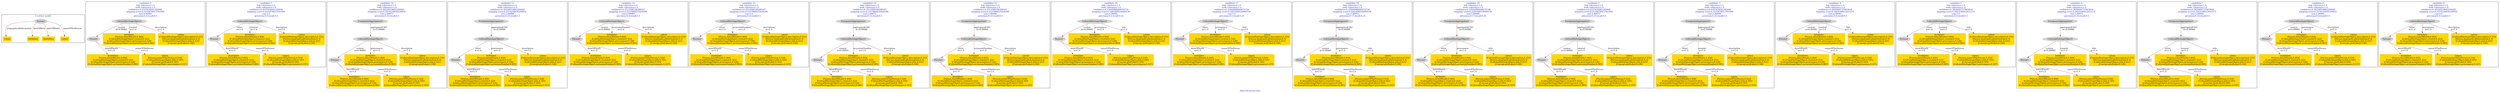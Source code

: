 digraph n0 {
fontcolor="blue"
remincross="true"
label="s09-s-18-artists.json"
subgraph cluster_0 {
label="1-correct model"
n2[style="filled",color="white",fillcolor="lightgray",label="Person1"];
n3[shape="plaintext",style="filled",fillcolor="gold",label="values"];
n4[shape="plaintext",style="filled",fillcolor="gold",label="birthDate"];
n5[shape="plaintext",style="filled",fillcolor="gold",label="deathDate"];
n6[shape="plaintext",style="filled",fillcolor="gold",label="values"];
}
subgraph cluster_1 {
label="candidate 0\nlink coherence:1.0\nnode coherence:1.0\nconfidence:0.4107634041285846\nmapping score:0.5535878013761949\ncost:4.99985\n-precision:0.4-recall:0.5"
n8[style="filled",color="white",fillcolor="lightgray",label="CulturalHeritageObject1"];
n9[style="filled",color="white",fillcolor="lightgray",label="Person1"];
n10[shape="plaintext",style="filled",fillcolor="gold",label="birthDate\n[Person,dateOfDeath,0.464]\n[CulturalHeritageObject,created,0.322]\n[CulturalHeritageObject,provenance,0.128]\n[CulturalHeritageObject,accessionNumber,0.085]"];
n11[shape="plaintext",style="filled",fillcolor="gold",label="deathDate\n[Person,dateOfDeath,0.464]\n[CulturalHeritageObject,created,0.322]\n[CulturalHeritageObject,provenance,0.128]\n[CulturalHeritageObject,accessionNumber,0.085]"];
n12[shape="plaintext",style="filled",fillcolor="gold",label="values\n[Person,nameOfThePerson,0.524]\n[CulturalHeritageObject,title,0.185]\n[Concept,prefLabel,0.185]\n[CulturalHeritageObject,provenance,0.107]"];
n13[shape="plaintext",style="filled",fillcolor="gold",label="values\n[CulturalHeritageObject,description,0.333]\n[Person,biographicalInformation,0.3]\n[CulturalHeritageObject,title,0.221]\n[Concept,prefLabel,0.146]"];
}
subgraph cluster_2 {
label="candidate 1\nlink coherence:1.0\nnode coherence:1.0\nconfidence:0.4107634041285846\nmapping score:0.5535878013761949\ncost:5.0\n-precision:0.4-recall:0.5"
n15[style="filled",color="white",fillcolor="lightgray",label="CulturalHeritageObject1"];
n16[style="filled",color="white",fillcolor="lightgray",label="Person2"];
n17[shape="plaintext",style="filled",fillcolor="gold",label="birthDate\n[Person,dateOfDeath,0.464]\n[CulturalHeritageObject,created,0.322]\n[CulturalHeritageObject,provenance,0.128]\n[CulturalHeritageObject,accessionNumber,0.085]"];
n18[shape="plaintext",style="filled",fillcolor="gold",label="deathDate\n[Person,dateOfDeath,0.464]\n[CulturalHeritageObject,created,0.322]\n[CulturalHeritageObject,provenance,0.128]\n[CulturalHeritageObject,accessionNumber,0.085]"];
n19[shape="plaintext",style="filled",fillcolor="gold",label="values\n[CulturalHeritageObject,description,0.333]\n[Person,biographicalInformation,0.3]\n[CulturalHeritageObject,title,0.221]\n[Concept,prefLabel,0.146]"];
n20[shape="plaintext",style="filled",fillcolor="gold",label="values\n[Person,nameOfThePerson,0.524]\n[CulturalHeritageObject,title,0.185]\n[Concept,prefLabel,0.185]\n[CulturalHeritageObject,provenance,0.107]"];
}
subgraph cluster_3 {
label="candidate 10\nlink coherence:1.0\nnode coherence:1.0\nconfidence:0.36226919683294945\nmapping score:0.5374230656109832\ncost:5.99973\n-precision:0.33-recall:0.5"
n22[style="filled",color="white",fillcolor="lightgray",label="CulturalHeritageObject1"];
n23[style="filled",color="white",fillcolor="lightgray",label="Person1"];
n24[style="filled",color="white",fillcolor="lightgray",label="EuropeanaAggregation1"];
n25[shape="plaintext",style="filled",fillcolor="gold",label="birthDate\n[Person,dateOfDeath,0.464]\n[CulturalHeritageObject,created,0.322]\n[CulturalHeritageObject,provenance,0.128]\n[CulturalHeritageObject,accessionNumber,0.085]"];
n26[shape="plaintext",style="filled",fillcolor="gold",label="deathDate\n[Person,dateOfDeath,0.464]\n[CulturalHeritageObject,created,0.322]\n[CulturalHeritageObject,provenance,0.128]\n[CulturalHeritageObject,accessionNumber,0.085]"];
n27[shape="plaintext",style="filled",fillcolor="gold",label="values\n[Person,nameOfThePerson,0.524]\n[CulturalHeritageObject,title,0.185]\n[Concept,prefLabel,0.185]\n[CulturalHeritageObject,provenance,0.107]"];
n28[shape="plaintext",style="filled",fillcolor="gold",label="values\n[CulturalHeritageObject,description,0.333]\n[Person,biographicalInformation,0.3]\n[CulturalHeritageObject,title,0.221]\n[Concept,prefLabel,0.146]"];
}
subgraph cluster_4 {
label="candidate 11\nlink coherence:1.0\nnode coherence:1.0\nconfidence:0.36226919683294945\nmapping score:0.5374230656109832\ncost:5.99988\n-precision:0.33-recall:0.5"
n30[style="filled",color="white",fillcolor="lightgray",label="CulturalHeritageObject1"];
n31[style="filled",color="white",fillcolor="lightgray",label="Person2"];
n32[style="filled",color="white",fillcolor="lightgray",label="EuropeanaAggregation1"];
n33[shape="plaintext",style="filled",fillcolor="gold",label="birthDate\n[Person,dateOfDeath,0.464]\n[CulturalHeritageObject,created,0.322]\n[CulturalHeritageObject,provenance,0.128]\n[CulturalHeritageObject,accessionNumber,0.085]"];
n34[shape="plaintext",style="filled",fillcolor="gold",label="deathDate\n[Person,dateOfDeath,0.464]\n[CulturalHeritageObject,created,0.322]\n[CulturalHeritageObject,provenance,0.128]\n[CulturalHeritageObject,accessionNumber,0.085]"];
n35[shape="plaintext",style="filled",fillcolor="gold",label="values\n[CulturalHeritageObject,description,0.333]\n[Person,biographicalInformation,0.3]\n[CulturalHeritageObject,title,0.221]\n[Concept,prefLabel,0.146]"];
n36[shape="plaintext",style="filled",fillcolor="gold",label="values\n[Person,nameOfThePerson,0.524]\n[CulturalHeritageObject,title,0.185]\n[Concept,prefLabel,0.185]\n[CulturalHeritageObject,provenance,0.107]"];
}
subgraph cluster_5 {
label="candidate 12\nlink coherence:1.0\nnode coherence:1.0\nconfidence:0.3513598106288187\nmapping score:0.5337866035429396\ncost:4.99985\n-precision:0.4-recall:0.5"
n38[style="filled",color="white",fillcolor="lightgray",label="CulturalHeritageObject1"];
n39[style="filled",color="white",fillcolor="lightgray",label="Person1"];
n40[shape="plaintext",style="filled",fillcolor="gold",label="birthDate\n[Person,dateOfDeath,0.464]\n[CulturalHeritageObject,created,0.322]\n[CulturalHeritageObject,provenance,0.128]\n[CulturalHeritageObject,accessionNumber,0.085]"];
n41[shape="plaintext",style="filled",fillcolor="gold",label="deathDate\n[Person,dateOfDeath,0.464]\n[CulturalHeritageObject,created,0.322]\n[CulturalHeritageObject,provenance,0.128]\n[CulturalHeritageObject,accessionNumber,0.085]"];
n42[shape="plaintext",style="filled",fillcolor="gold",label="values\n[Person,nameOfThePerson,0.524]\n[CulturalHeritageObject,title,0.185]\n[Concept,prefLabel,0.185]\n[CulturalHeritageObject,provenance,0.107]"];
n43[shape="plaintext",style="filled",fillcolor="gold",label="values\n[CulturalHeritageObject,description,0.333]\n[Person,biographicalInformation,0.3]\n[CulturalHeritageObject,title,0.221]\n[Concept,prefLabel,0.146]"];
}
subgraph cluster_6 {
label="candidate 13\nlink coherence:1.0\nnode coherence:1.0\nconfidence:0.3513598106288187\nmapping score:0.5337866035429396\ncost:5.0\n-precision:0.4-recall:0.5"
n45[style="filled",color="white",fillcolor="lightgray",label="CulturalHeritageObject1"];
n46[style="filled",color="white",fillcolor="lightgray",label="Person2"];
n47[shape="plaintext",style="filled",fillcolor="gold",label="birthDate\n[Person,dateOfDeath,0.464]\n[CulturalHeritageObject,created,0.322]\n[CulturalHeritageObject,provenance,0.128]\n[CulturalHeritageObject,accessionNumber,0.085]"];
n48[shape="plaintext",style="filled",fillcolor="gold",label="deathDate\n[Person,dateOfDeath,0.464]\n[CulturalHeritageObject,created,0.322]\n[CulturalHeritageObject,provenance,0.128]\n[CulturalHeritageObject,accessionNumber,0.085]"];
n49[shape="plaintext",style="filled",fillcolor="gold",label="values\n[CulturalHeritageObject,description,0.333]\n[Person,biographicalInformation,0.3]\n[CulturalHeritageObject,title,0.221]\n[Concept,prefLabel,0.146]"];
n50[shape="plaintext",style="filled",fillcolor="gold",label="values\n[Person,nameOfThePerson,0.524]\n[CulturalHeritageObject,title,0.185]\n[Concept,prefLabel,0.185]\n[CulturalHeritageObject,provenance,0.107]"];
}
subgraph cluster_7 {
label="candidate 14\nlink coherence:1.0\nnode coherence:1.0\nconfidence:0.3513598106288187\nmapping score:0.5337866035429396\ncost:5.99973\n-precision:0.33-recall:0.5"
n52[style="filled",color="white",fillcolor="lightgray",label="CulturalHeritageObject1"];
n53[style="filled",color="white",fillcolor="lightgray",label="Person1"];
n54[style="filled",color="white",fillcolor="lightgray",label="EuropeanaAggregation1"];
n55[shape="plaintext",style="filled",fillcolor="gold",label="birthDate\n[Person,dateOfDeath,0.464]\n[CulturalHeritageObject,created,0.322]\n[CulturalHeritageObject,provenance,0.128]\n[CulturalHeritageObject,accessionNumber,0.085]"];
n56[shape="plaintext",style="filled",fillcolor="gold",label="deathDate\n[Person,dateOfDeath,0.464]\n[CulturalHeritageObject,created,0.322]\n[CulturalHeritageObject,provenance,0.128]\n[CulturalHeritageObject,accessionNumber,0.085]"];
n57[shape="plaintext",style="filled",fillcolor="gold",label="values\n[Person,nameOfThePerson,0.524]\n[CulturalHeritageObject,title,0.185]\n[Concept,prefLabel,0.185]\n[CulturalHeritageObject,provenance,0.107]"];
n58[shape="plaintext",style="filled",fillcolor="gold",label="values\n[CulturalHeritageObject,description,0.333]\n[Person,biographicalInformation,0.3]\n[CulturalHeritageObject,title,0.221]\n[Concept,prefLabel,0.146]"];
}
subgraph cluster_8 {
label="candidate 15\nlink coherence:1.0\nnode coherence:1.0\nconfidence:0.3513598106288187\nmapping score:0.5337866035429396\ncost:5.99988\n-precision:0.33-recall:0.5"
n60[style="filled",color="white",fillcolor="lightgray",label="CulturalHeritageObject1"];
n61[style="filled",color="white",fillcolor="lightgray",label="Person2"];
n62[style="filled",color="white",fillcolor="lightgray",label="EuropeanaAggregation1"];
n63[shape="plaintext",style="filled",fillcolor="gold",label="birthDate\n[Person,dateOfDeath,0.464]\n[CulturalHeritageObject,created,0.322]\n[CulturalHeritageObject,provenance,0.128]\n[CulturalHeritageObject,accessionNumber,0.085]"];
n64[shape="plaintext",style="filled",fillcolor="gold",label="deathDate\n[Person,dateOfDeath,0.464]\n[CulturalHeritageObject,created,0.322]\n[CulturalHeritageObject,provenance,0.128]\n[CulturalHeritageObject,accessionNumber,0.085]"];
n65[shape="plaintext",style="filled",fillcolor="gold",label="values\n[CulturalHeritageObject,description,0.333]\n[Person,biographicalInformation,0.3]\n[CulturalHeritageObject,title,0.221]\n[Concept,prefLabel,0.146]"];
n66[shape="plaintext",style="filled",fillcolor="gold",label="values\n[Person,nameOfThePerson,0.524]\n[CulturalHeritageObject,title,0.185]\n[Concept,prefLabel,0.185]\n[CulturalHeritageObject,provenance,0.107]"];
}
subgraph cluster_9 {
label="candidate 16\nlink coherence:1.0\nnode coherence:1.0\nconfidence:0.33444986649074726\nmapping score:0.5281499554969158\ncost:4.99985\n-precision:0.2-recall:0.25"
n68[style="filled",color="white",fillcolor="lightgray",label="CulturalHeritageObject1"];
n69[style="filled",color="white",fillcolor="lightgray",label="Person1"];
n70[shape="plaintext",style="filled",fillcolor="gold",label="deathDate\n[Person,dateOfDeath,0.464]\n[CulturalHeritageObject,created,0.322]\n[CulturalHeritageObject,provenance,0.128]\n[CulturalHeritageObject,accessionNumber,0.085]"];
n71[shape="plaintext",style="filled",fillcolor="gold",label="birthDate\n[Person,dateOfDeath,0.464]\n[CulturalHeritageObject,created,0.322]\n[CulturalHeritageObject,provenance,0.128]\n[CulturalHeritageObject,accessionNumber,0.085]"];
n72[shape="plaintext",style="filled",fillcolor="gold",label="values\n[Person,nameOfThePerson,0.524]\n[CulturalHeritageObject,title,0.185]\n[Concept,prefLabel,0.185]\n[CulturalHeritageObject,provenance,0.107]"];
n73[shape="plaintext",style="filled",fillcolor="gold",label="values\n[CulturalHeritageObject,description,0.333]\n[Person,biographicalInformation,0.3]\n[CulturalHeritageObject,title,0.221]\n[Concept,prefLabel,0.146]"];
}
subgraph cluster_10 {
label="candidate 17\nlink coherence:1.0\nnode coherence:1.0\nconfidence:0.33444986649074726\nmapping score:0.5281499554969158\ncost:5.0\n-precision:0.2-recall:0.25"
n75[style="filled",color="white",fillcolor="lightgray",label="CulturalHeritageObject1"];
n76[style="filled",color="white",fillcolor="lightgray",label="Person2"];
n77[shape="plaintext",style="filled",fillcolor="gold",label="deathDate\n[Person,dateOfDeath,0.464]\n[CulturalHeritageObject,created,0.322]\n[CulturalHeritageObject,provenance,0.128]\n[CulturalHeritageObject,accessionNumber,0.085]"];
n78[shape="plaintext",style="filled",fillcolor="gold",label="birthDate\n[Person,dateOfDeath,0.464]\n[CulturalHeritageObject,created,0.322]\n[CulturalHeritageObject,provenance,0.128]\n[CulturalHeritageObject,accessionNumber,0.085]"];
n79[shape="plaintext",style="filled",fillcolor="gold",label="values\n[CulturalHeritageObject,description,0.333]\n[Person,biographicalInformation,0.3]\n[CulturalHeritageObject,title,0.221]\n[Concept,prefLabel,0.146]"];
n80[shape="plaintext",style="filled",fillcolor="gold",label="values\n[Person,nameOfThePerson,0.524]\n[CulturalHeritageObject,title,0.185]\n[Concept,prefLabel,0.185]\n[CulturalHeritageObject,provenance,0.107]"];
}
subgraph cluster_11 {
label="candidate 18\nlink coherence:1.0\nnode coherence:1.0\nconfidence:0.33444986649074726\nmapping score:0.5281499554969158\ncost:5.99973\n-precision:0.17-recall:0.25"
n82[style="filled",color="white",fillcolor="lightgray",label="CulturalHeritageObject1"];
n83[style="filled",color="white",fillcolor="lightgray",label="Person1"];
n84[style="filled",color="white",fillcolor="lightgray",label="EuropeanaAggregation1"];
n85[shape="plaintext",style="filled",fillcolor="gold",label="deathDate\n[Person,dateOfDeath,0.464]\n[CulturalHeritageObject,created,0.322]\n[CulturalHeritageObject,provenance,0.128]\n[CulturalHeritageObject,accessionNumber,0.085]"];
n86[shape="plaintext",style="filled",fillcolor="gold",label="birthDate\n[Person,dateOfDeath,0.464]\n[CulturalHeritageObject,created,0.322]\n[CulturalHeritageObject,provenance,0.128]\n[CulturalHeritageObject,accessionNumber,0.085]"];
n87[shape="plaintext",style="filled",fillcolor="gold",label="values\n[Person,nameOfThePerson,0.524]\n[CulturalHeritageObject,title,0.185]\n[Concept,prefLabel,0.185]\n[CulturalHeritageObject,provenance,0.107]"];
n88[shape="plaintext",style="filled",fillcolor="gold",label="values\n[CulturalHeritageObject,description,0.333]\n[Person,biographicalInformation,0.3]\n[CulturalHeritageObject,title,0.221]\n[Concept,prefLabel,0.146]"];
}
subgraph cluster_12 {
label="candidate 19\nlink coherence:1.0\nnode coherence:1.0\nconfidence:0.33444986649074726\nmapping score:0.5281499554969158\ncost:5.99988\n-precision:0.17-recall:0.25"
n90[style="filled",color="white",fillcolor="lightgray",label="CulturalHeritageObject1"];
n91[style="filled",color="white",fillcolor="lightgray",label="Person2"];
n92[style="filled",color="white",fillcolor="lightgray",label="EuropeanaAggregation1"];
n93[shape="plaintext",style="filled",fillcolor="gold",label="deathDate\n[Person,dateOfDeath,0.464]\n[CulturalHeritageObject,created,0.322]\n[CulturalHeritageObject,provenance,0.128]\n[CulturalHeritageObject,accessionNumber,0.085]"];
n94[shape="plaintext",style="filled",fillcolor="gold",label="birthDate\n[Person,dateOfDeath,0.464]\n[CulturalHeritageObject,created,0.322]\n[CulturalHeritageObject,provenance,0.128]\n[CulturalHeritageObject,accessionNumber,0.085]"];
n95[shape="plaintext",style="filled",fillcolor="gold",label="values\n[CulturalHeritageObject,description,0.333]\n[Person,biographicalInformation,0.3]\n[CulturalHeritageObject,title,0.221]\n[Concept,prefLabel,0.146]"];
n96[shape="plaintext",style="filled",fillcolor="gold",label="values\n[Person,nameOfThePerson,0.524]\n[CulturalHeritageObject,title,0.185]\n[Concept,prefLabel,0.185]\n[CulturalHeritageObject,provenance,0.107]"];
}
subgraph cluster_13 {
label="candidate 2\nlink coherence:1.0\nnode coherence:1.0\nconfidence:0.4107634041285846\nmapping score:0.5535878013761949\ncost:5.99973\n-precision:0.33-recall:0.5"
n98[style="filled",color="white",fillcolor="lightgray",label="CulturalHeritageObject1"];
n99[style="filled",color="white",fillcolor="lightgray",label="Person1"];
n100[style="filled",color="white",fillcolor="lightgray",label="EuropeanaAggregation1"];
n101[shape="plaintext",style="filled",fillcolor="gold",label="birthDate\n[Person,dateOfDeath,0.464]\n[CulturalHeritageObject,created,0.322]\n[CulturalHeritageObject,provenance,0.128]\n[CulturalHeritageObject,accessionNumber,0.085]"];
n102[shape="plaintext",style="filled",fillcolor="gold",label="deathDate\n[Person,dateOfDeath,0.464]\n[CulturalHeritageObject,created,0.322]\n[CulturalHeritageObject,provenance,0.128]\n[CulturalHeritageObject,accessionNumber,0.085]"];
n103[shape="plaintext",style="filled",fillcolor="gold",label="values\n[Person,nameOfThePerson,0.524]\n[CulturalHeritageObject,title,0.185]\n[Concept,prefLabel,0.185]\n[CulturalHeritageObject,provenance,0.107]"];
n104[shape="plaintext",style="filled",fillcolor="gold",label="values\n[CulturalHeritageObject,description,0.333]\n[Person,biographicalInformation,0.3]\n[CulturalHeritageObject,title,0.221]\n[Concept,prefLabel,0.146]"];
}
subgraph cluster_14 {
label="candidate 3\nlink coherence:1.0\nnode coherence:1.0\nconfidence:0.4107634041285846\nmapping score:0.5535878013761949\ncost:5.99988\n-precision:0.33-recall:0.5"
n106[style="filled",color="white",fillcolor="lightgray",label="CulturalHeritageObject1"];
n107[style="filled",color="white",fillcolor="lightgray",label="Person2"];
n108[style="filled",color="white",fillcolor="lightgray",label="EuropeanaAggregation1"];
n109[shape="plaintext",style="filled",fillcolor="gold",label="birthDate\n[Person,dateOfDeath,0.464]\n[CulturalHeritageObject,created,0.322]\n[CulturalHeritageObject,provenance,0.128]\n[CulturalHeritageObject,accessionNumber,0.085]"];
n110[shape="plaintext",style="filled",fillcolor="gold",label="deathDate\n[Person,dateOfDeath,0.464]\n[CulturalHeritageObject,created,0.322]\n[CulturalHeritageObject,provenance,0.128]\n[CulturalHeritageObject,accessionNumber,0.085]"];
n111[shape="plaintext",style="filled",fillcolor="gold",label="values\n[CulturalHeritageObject,description,0.333]\n[Person,biographicalInformation,0.3]\n[CulturalHeritageObject,title,0.221]\n[Concept,prefLabel,0.146]"];
n112[shape="plaintext",style="filled",fillcolor="gold",label="values\n[Person,nameOfThePerson,0.524]\n[CulturalHeritageObject,title,0.185]\n[Concept,prefLabel,0.185]\n[CulturalHeritageObject,provenance,0.107]"];
}
subgraph cluster_15 {
label="candidate 4\nlink coherence:1.0\nnode coherence:1.0\nconfidence:0.3829440737863824\nmapping score:0.5443146912621275\ncost:4.99985\n-precision:0.4-recall:0.5"
n114[style="filled",color="white",fillcolor="lightgray",label="CulturalHeritageObject1"];
n115[style="filled",color="white",fillcolor="lightgray",label="Person1"];
n116[shape="plaintext",style="filled",fillcolor="gold",label="birthDate\n[Person,dateOfDeath,0.464]\n[CulturalHeritageObject,created,0.322]\n[CulturalHeritageObject,provenance,0.128]\n[CulturalHeritageObject,accessionNumber,0.085]"];
n117[shape="plaintext",style="filled",fillcolor="gold",label="deathDate\n[Person,dateOfDeath,0.464]\n[CulturalHeritageObject,created,0.322]\n[CulturalHeritageObject,provenance,0.128]\n[CulturalHeritageObject,accessionNumber,0.085]"];
n118[shape="plaintext",style="filled",fillcolor="gold",label="values\n[Person,nameOfThePerson,0.524]\n[CulturalHeritageObject,title,0.185]\n[Concept,prefLabel,0.185]\n[CulturalHeritageObject,provenance,0.107]"];
n119[shape="plaintext",style="filled",fillcolor="gold",label="values\n[CulturalHeritageObject,description,0.333]\n[Person,biographicalInformation,0.3]\n[CulturalHeritageObject,title,0.221]\n[Concept,prefLabel,0.146]"];
}
subgraph cluster_16 {
label="candidate 5\nlink coherence:1.0\nnode coherence:1.0\nconfidence:0.3829440737863824\nmapping score:0.5443146912621275\ncost:5.0\n-precision:0.4-recall:0.5"
n121[style="filled",color="white",fillcolor="lightgray",label="CulturalHeritageObject1"];
n122[style="filled",color="white",fillcolor="lightgray",label="Person2"];
n123[shape="plaintext",style="filled",fillcolor="gold",label="birthDate\n[Person,dateOfDeath,0.464]\n[CulturalHeritageObject,created,0.322]\n[CulturalHeritageObject,provenance,0.128]\n[CulturalHeritageObject,accessionNumber,0.085]"];
n124[shape="plaintext",style="filled",fillcolor="gold",label="deathDate\n[Person,dateOfDeath,0.464]\n[CulturalHeritageObject,created,0.322]\n[CulturalHeritageObject,provenance,0.128]\n[CulturalHeritageObject,accessionNumber,0.085]"];
n125[shape="plaintext",style="filled",fillcolor="gold",label="values\n[CulturalHeritageObject,description,0.333]\n[Person,biographicalInformation,0.3]\n[CulturalHeritageObject,title,0.221]\n[Concept,prefLabel,0.146]"];
n126[shape="plaintext",style="filled",fillcolor="gold",label="values\n[Person,nameOfThePerson,0.524]\n[CulturalHeritageObject,title,0.185]\n[Concept,prefLabel,0.185]\n[CulturalHeritageObject,provenance,0.107]"];
}
subgraph cluster_17 {
label="candidate 6\nlink coherence:1.0\nnode coherence:1.0\nconfidence:0.3829440737863824\nmapping score:0.5443146912621275\ncost:5.99973\n-precision:0.33-recall:0.5"
n128[style="filled",color="white",fillcolor="lightgray",label="CulturalHeritageObject1"];
n129[style="filled",color="white",fillcolor="lightgray",label="Person1"];
n130[style="filled",color="white",fillcolor="lightgray",label="EuropeanaAggregation1"];
n131[shape="plaintext",style="filled",fillcolor="gold",label="birthDate\n[Person,dateOfDeath,0.464]\n[CulturalHeritageObject,created,0.322]\n[CulturalHeritageObject,provenance,0.128]\n[CulturalHeritageObject,accessionNumber,0.085]"];
n132[shape="plaintext",style="filled",fillcolor="gold",label="deathDate\n[Person,dateOfDeath,0.464]\n[CulturalHeritageObject,created,0.322]\n[CulturalHeritageObject,provenance,0.128]\n[CulturalHeritageObject,accessionNumber,0.085]"];
n133[shape="plaintext",style="filled",fillcolor="gold",label="values\n[Person,nameOfThePerson,0.524]\n[CulturalHeritageObject,title,0.185]\n[Concept,prefLabel,0.185]\n[CulturalHeritageObject,provenance,0.107]"];
n134[shape="plaintext",style="filled",fillcolor="gold",label="values\n[CulturalHeritageObject,description,0.333]\n[Person,biographicalInformation,0.3]\n[CulturalHeritageObject,title,0.221]\n[Concept,prefLabel,0.146]"];
}
subgraph cluster_18 {
label="candidate 7\nlink coherence:1.0\nnode coherence:1.0\nconfidence:0.3829440737863824\nmapping score:0.5443146912621275\ncost:5.99988\n-precision:0.33-recall:0.5"
n136[style="filled",color="white",fillcolor="lightgray",label="CulturalHeritageObject1"];
n137[style="filled",color="white",fillcolor="lightgray",label="Person2"];
n138[style="filled",color="white",fillcolor="lightgray",label="EuropeanaAggregation1"];
n139[shape="plaintext",style="filled",fillcolor="gold",label="birthDate\n[Person,dateOfDeath,0.464]\n[CulturalHeritageObject,created,0.322]\n[CulturalHeritageObject,provenance,0.128]\n[CulturalHeritageObject,accessionNumber,0.085]"];
n140[shape="plaintext",style="filled",fillcolor="gold",label="deathDate\n[Person,dateOfDeath,0.464]\n[CulturalHeritageObject,created,0.322]\n[CulturalHeritageObject,provenance,0.128]\n[CulturalHeritageObject,accessionNumber,0.085]"];
n141[shape="plaintext",style="filled",fillcolor="gold",label="values\n[CulturalHeritageObject,description,0.333]\n[Person,biographicalInformation,0.3]\n[CulturalHeritageObject,title,0.221]\n[Concept,prefLabel,0.146]"];
n142[shape="plaintext",style="filled",fillcolor="gold",label="values\n[Person,nameOfThePerson,0.524]\n[CulturalHeritageObject,title,0.185]\n[Concept,prefLabel,0.185]\n[CulturalHeritageObject,provenance,0.107]"];
}
subgraph cluster_19 {
label="candidate 8\nlink coherence:1.0\nnode coherence:1.0\nconfidence:0.36226919683294945\nmapping score:0.5374230656109832\ncost:4.99985\n-precision:0.4-recall:0.5"
n144[style="filled",color="white",fillcolor="lightgray",label="CulturalHeritageObject1"];
n145[style="filled",color="white",fillcolor="lightgray",label="Person1"];
n146[shape="plaintext",style="filled",fillcolor="gold",label="birthDate\n[Person,dateOfDeath,0.464]\n[CulturalHeritageObject,created,0.322]\n[CulturalHeritageObject,provenance,0.128]\n[CulturalHeritageObject,accessionNumber,0.085]"];
n147[shape="plaintext",style="filled",fillcolor="gold",label="deathDate\n[Person,dateOfDeath,0.464]\n[CulturalHeritageObject,created,0.322]\n[CulturalHeritageObject,provenance,0.128]\n[CulturalHeritageObject,accessionNumber,0.085]"];
n148[shape="plaintext",style="filled",fillcolor="gold",label="values\n[Person,nameOfThePerson,0.524]\n[CulturalHeritageObject,title,0.185]\n[Concept,prefLabel,0.185]\n[CulturalHeritageObject,provenance,0.107]"];
n149[shape="plaintext",style="filled",fillcolor="gold",label="values\n[CulturalHeritageObject,description,0.333]\n[Person,biographicalInformation,0.3]\n[CulturalHeritageObject,title,0.221]\n[Concept,prefLabel,0.146]"];
}
subgraph cluster_20 {
label="candidate 9\nlink coherence:1.0\nnode coherence:1.0\nconfidence:0.36226919683294945\nmapping score:0.5374230656109832\ncost:5.0\n-precision:0.4-recall:0.5"
n151[style="filled",color="white",fillcolor="lightgray",label="CulturalHeritageObject1"];
n152[style="filled",color="white",fillcolor="lightgray",label="Person2"];
n153[shape="plaintext",style="filled",fillcolor="gold",label="birthDate\n[Person,dateOfDeath,0.464]\n[CulturalHeritageObject,created,0.322]\n[CulturalHeritageObject,provenance,0.128]\n[CulturalHeritageObject,accessionNumber,0.085]"];
n154[shape="plaintext",style="filled",fillcolor="gold",label="deathDate\n[Person,dateOfDeath,0.464]\n[CulturalHeritageObject,created,0.322]\n[CulturalHeritageObject,provenance,0.128]\n[CulturalHeritageObject,accessionNumber,0.085]"];
n155[shape="plaintext",style="filled",fillcolor="gold",label="values\n[CulturalHeritageObject,description,0.333]\n[Person,biographicalInformation,0.3]\n[CulturalHeritageObject,title,0.221]\n[Concept,prefLabel,0.146]"];
n156[shape="plaintext",style="filled",fillcolor="gold",label="values\n[Person,nameOfThePerson,0.524]\n[CulturalHeritageObject,title,0.185]\n[Concept,prefLabel,0.185]\n[CulturalHeritageObject,provenance,0.107]"];
}
n2 -> n3[color="brown",fontcolor="black",label="biographicalInformation"]
n2 -> n4[color="brown",fontcolor="black",label="dateOfBirth"]
n2 -> n5[color="brown",fontcolor="black",label="dateOfDeath"]
n2 -> n6[color="brown",fontcolor="black",label="nameOfThePerson"]
n8 -> n9[color="brown",fontcolor="black",label="creator\nw=0.99985"]
n8 -> n10[color="brown",fontcolor="black",label="created\nw=1.0"]
n9 -> n11[color="brown",fontcolor="black",label="dateOfDeath\nw=1.0"]
n9 -> n12[color="brown",fontcolor="black",label="nameOfThePerson\nw=1.0"]
n8 -> n13[color="brown",fontcolor="black",label="description\nw=1.0"]
n15 -> n16[color="brown",fontcolor="black",label="sitter\nw=1.0"]
n15 -> n17[color="brown",fontcolor="black",label="created\nw=1.0"]
n16 -> n18[color="brown",fontcolor="black",label="dateOfDeath\nw=1.0"]
n15 -> n19[color="brown",fontcolor="black",label="description\nw=1.0"]
n16 -> n20[color="brown",fontcolor="black",label="nameOfThePerson\nw=1.0"]
n22 -> n23[color="brown",fontcolor="black",label="creator\nw=0.99985"]
n24 -> n22[color="brown",fontcolor="black",label="aggregatedCHO\nw=0.99988"]
n22 -> n25[color="brown",fontcolor="black",label="provenance\nw=1.0"]
n23 -> n26[color="brown",fontcolor="black",label="dateOfDeath\nw=1.0"]
n23 -> n27[color="brown",fontcolor="black",label="nameOfThePerson\nw=1.0"]
n22 -> n28[color="brown",fontcolor="black",label="description\nw=1.0"]
n30 -> n31[color="brown",fontcolor="black",label="sitter\nw=1.0"]
n32 -> n30[color="brown",fontcolor="black",label="aggregatedCHO\nw=0.99988"]
n30 -> n33[color="brown",fontcolor="black",label="provenance\nw=1.0"]
n31 -> n34[color="brown",fontcolor="black",label="dateOfDeath\nw=1.0"]
n30 -> n35[color="brown",fontcolor="black",label="description\nw=1.0"]
n31 -> n36[color="brown",fontcolor="black",label="nameOfThePerson\nw=1.0"]
n38 -> n39[color="brown",fontcolor="black",label="creator\nw=0.99985"]
n38 -> n40[color="brown",fontcolor="black",label="accessionNumber\nw=1.0"]
n39 -> n41[color="brown",fontcolor="black",label="dateOfDeath\nw=1.0"]
n39 -> n42[color="brown",fontcolor="black",label="nameOfThePerson\nw=1.0"]
n38 -> n43[color="brown",fontcolor="black",label="description\nw=1.0"]
n45 -> n46[color="brown",fontcolor="black",label="sitter\nw=1.0"]
n45 -> n47[color="brown",fontcolor="black",label="accessionNumber\nw=1.0"]
n46 -> n48[color="brown",fontcolor="black",label="dateOfDeath\nw=1.0"]
n45 -> n49[color="brown",fontcolor="black",label="description\nw=1.0"]
n46 -> n50[color="brown",fontcolor="black",label="nameOfThePerson\nw=1.0"]
n52 -> n53[color="brown",fontcolor="black",label="creator\nw=0.99985"]
n54 -> n52[color="brown",fontcolor="black",label="aggregatedCHO\nw=0.99988"]
n52 -> n55[color="brown",fontcolor="black",label="accessionNumber\nw=1.0"]
n53 -> n56[color="brown",fontcolor="black",label="dateOfDeath\nw=1.0"]
n53 -> n57[color="brown",fontcolor="black",label="nameOfThePerson\nw=1.0"]
n52 -> n58[color="brown",fontcolor="black",label="description\nw=1.0"]
n60 -> n61[color="brown",fontcolor="black",label="sitter\nw=1.0"]
n62 -> n60[color="brown",fontcolor="black",label="aggregatedCHO\nw=0.99988"]
n60 -> n63[color="brown",fontcolor="black",label="accessionNumber\nw=1.0"]
n61 -> n64[color="brown",fontcolor="black",label="dateOfDeath\nw=1.0"]
n60 -> n65[color="brown",fontcolor="black",label="description\nw=1.0"]
n61 -> n66[color="brown",fontcolor="black",label="nameOfThePerson\nw=1.0"]
n68 -> n69[color="brown",fontcolor="black",label="creator\nw=0.99985"]
n68 -> n70[color="brown",fontcolor="black",label="provenance\nw=1.0"]
n69 -> n71[color="brown",fontcolor="black",label="dateOfDeath\nw=1.0"]
n69 -> n72[color="brown",fontcolor="black",label="nameOfThePerson\nw=1.0"]
n68 -> n73[color="brown",fontcolor="black",label="title\nw=1.0"]
n75 -> n76[color="brown",fontcolor="black",label="sitter\nw=1.0"]
n75 -> n77[color="brown",fontcolor="black",label="provenance\nw=1.0"]
n76 -> n78[color="brown",fontcolor="black",label="dateOfDeath\nw=1.0"]
n75 -> n79[color="brown",fontcolor="black",label="title\nw=1.0"]
n76 -> n80[color="brown",fontcolor="black",label="nameOfThePerson\nw=1.0"]
n82 -> n83[color="brown",fontcolor="black",label="creator\nw=0.99985"]
n84 -> n82[color="brown",fontcolor="black",label="aggregatedCHO\nw=0.99988"]
n82 -> n85[color="brown",fontcolor="black",label="provenance\nw=1.0"]
n83 -> n86[color="brown",fontcolor="black",label="dateOfDeath\nw=1.0"]
n83 -> n87[color="brown",fontcolor="black",label="nameOfThePerson\nw=1.0"]
n82 -> n88[color="brown",fontcolor="black",label="title\nw=1.0"]
n90 -> n91[color="brown",fontcolor="black",label="sitter\nw=1.0"]
n92 -> n90[color="brown",fontcolor="black",label="aggregatedCHO\nw=0.99988"]
n90 -> n93[color="brown",fontcolor="black",label="provenance\nw=1.0"]
n91 -> n94[color="brown",fontcolor="black",label="dateOfDeath\nw=1.0"]
n90 -> n95[color="brown",fontcolor="black",label="title\nw=1.0"]
n91 -> n96[color="brown",fontcolor="black",label="nameOfThePerson\nw=1.0"]
n98 -> n99[color="brown",fontcolor="black",label="creator\nw=0.99985"]
n100 -> n98[color="brown",fontcolor="black",label="aggregatedCHO\nw=0.99988"]
n98 -> n101[color="brown",fontcolor="black",label="created\nw=1.0"]
n99 -> n102[color="brown",fontcolor="black",label="dateOfDeath\nw=1.0"]
n99 -> n103[color="brown",fontcolor="black",label="nameOfThePerson\nw=1.0"]
n98 -> n104[color="brown",fontcolor="black",label="description\nw=1.0"]
n106 -> n107[color="brown",fontcolor="black",label="sitter\nw=1.0"]
n108 -> n106[color="brown",fontcolor="black",label="aggregatedCHO\nw=0.99988"]
n106 -> n109[color="brown",fontcolor="black",label="created\nw=1.0"]
n107 -> n110[color="brown",fontcolor="black",label="dateOfDeath\nw=1.0"]
n106 -> n111[color="brown",fontcolor="black",label="description\nw=1.0"]
n107 -> n112[color="brown",fontcolor="black",label="nameOfThePerson\nw=1.0"]
n114 -> n115[color="brown",fontcolor="black",label="creator\nw=0.99985"]
n114 -> n116[color="brown",fontcolor="black",label="created\nw=1.0"]
n115 -> n117[color="brown",fontcolor="black",label="dateOfDeath\nw=1.0"]
n115 -> n118[color="brown",fontcolor="black",label="nameOfThePerson\nw=1.0"]
n114 -> n119[color="brown",fontcolor="black",label="title\nw=1.0"]
n121 -> n122[color="brown",fontcolor="black",label="sitter\nw=1.0"]
n121 -> n123[color="brown",fontcolor="black",label="created\nw=1.0"]
n122 -> n124[color="brown",fontcolor="black",label="dateOfDeath\nw=1.0"]
n121 -> n125[color="brown",fontcolor="black",label="title\nw=1.0"]
n122 -> n126[color="brown",fontcolor="black",label="nameOfThePerson\nw=1.0"]
n128 -> n129[color="brown",fontcolor="black",label="creator\nw=0.99985"]
n130 -> n128[color="brown",fontcolor="black",label="aggregatedCHO\nw=0.99988"]
n128 -> n131[color="brown",fontcolor="black",label="created\nw=1.0"]
n129 -> n132[color="brown",fontcolor="black",label="dateOfDeath\nw=1.0"]
n129 -> n133[color="brown",fontcolor="black",label="nameOfThePerson\nw=1.0"]
n128 -> n134[color="brown",fontcolor="black",label="title\nw=1.0"]
n136 -> n137[color="brown",fontcolor="black",label="sitter\nw=1.0"]
n138 -> n136[color="brown",fontcolor="black",label="aggregatedCHO\nw=0.99988"]
n136 -> n139[color="brown",fontcolor="black",label="created\nw=1.0"]
n137 -> n140[color="brown",fontcolor="black",label="dateOfDeath\nw=1.0"]
n136 -> n141[color="brown",fontcolor="black",label="title\nw=1.0"]
n137 -> n142[color="brown",fontcolor="black",label="nameOfThePerson\nw=1.0"]
n144 -> n145[color="brown",fontcolor="black",label="creator\nw=0.99985"]
n144 -> n146[color="brown",fontcolor="black",label="provenance\nw=1.0"]
n145 -> n147[color="brown",fontcolor="black",label="dateOfDeath\nw=1.0"]
n145 -> n148[color="brown",fontcolor="black",label="nameOfThePerson\nw=1.0"]
n144 -> n149[color="brown",fontcolor="black",label="description\nw=1.0"]
n151 -> n152[color="brown",fontcolor="black",label="sitter\nw=1.0"]
n151 -> n153[color="brown",fontcolor="black",label="provenance\nw=1.0"]
n152 -> n154[color="brown",fontcolor="black",label="dateOfDeath\nw=1.0"]
n151 -> n155[color="brown",fontcolor="black",label="description\nw=1.0"]
n152 -> n156[color="brown",fontcolor="black",label="nameOfThePerson\nw=1.0"]
}
